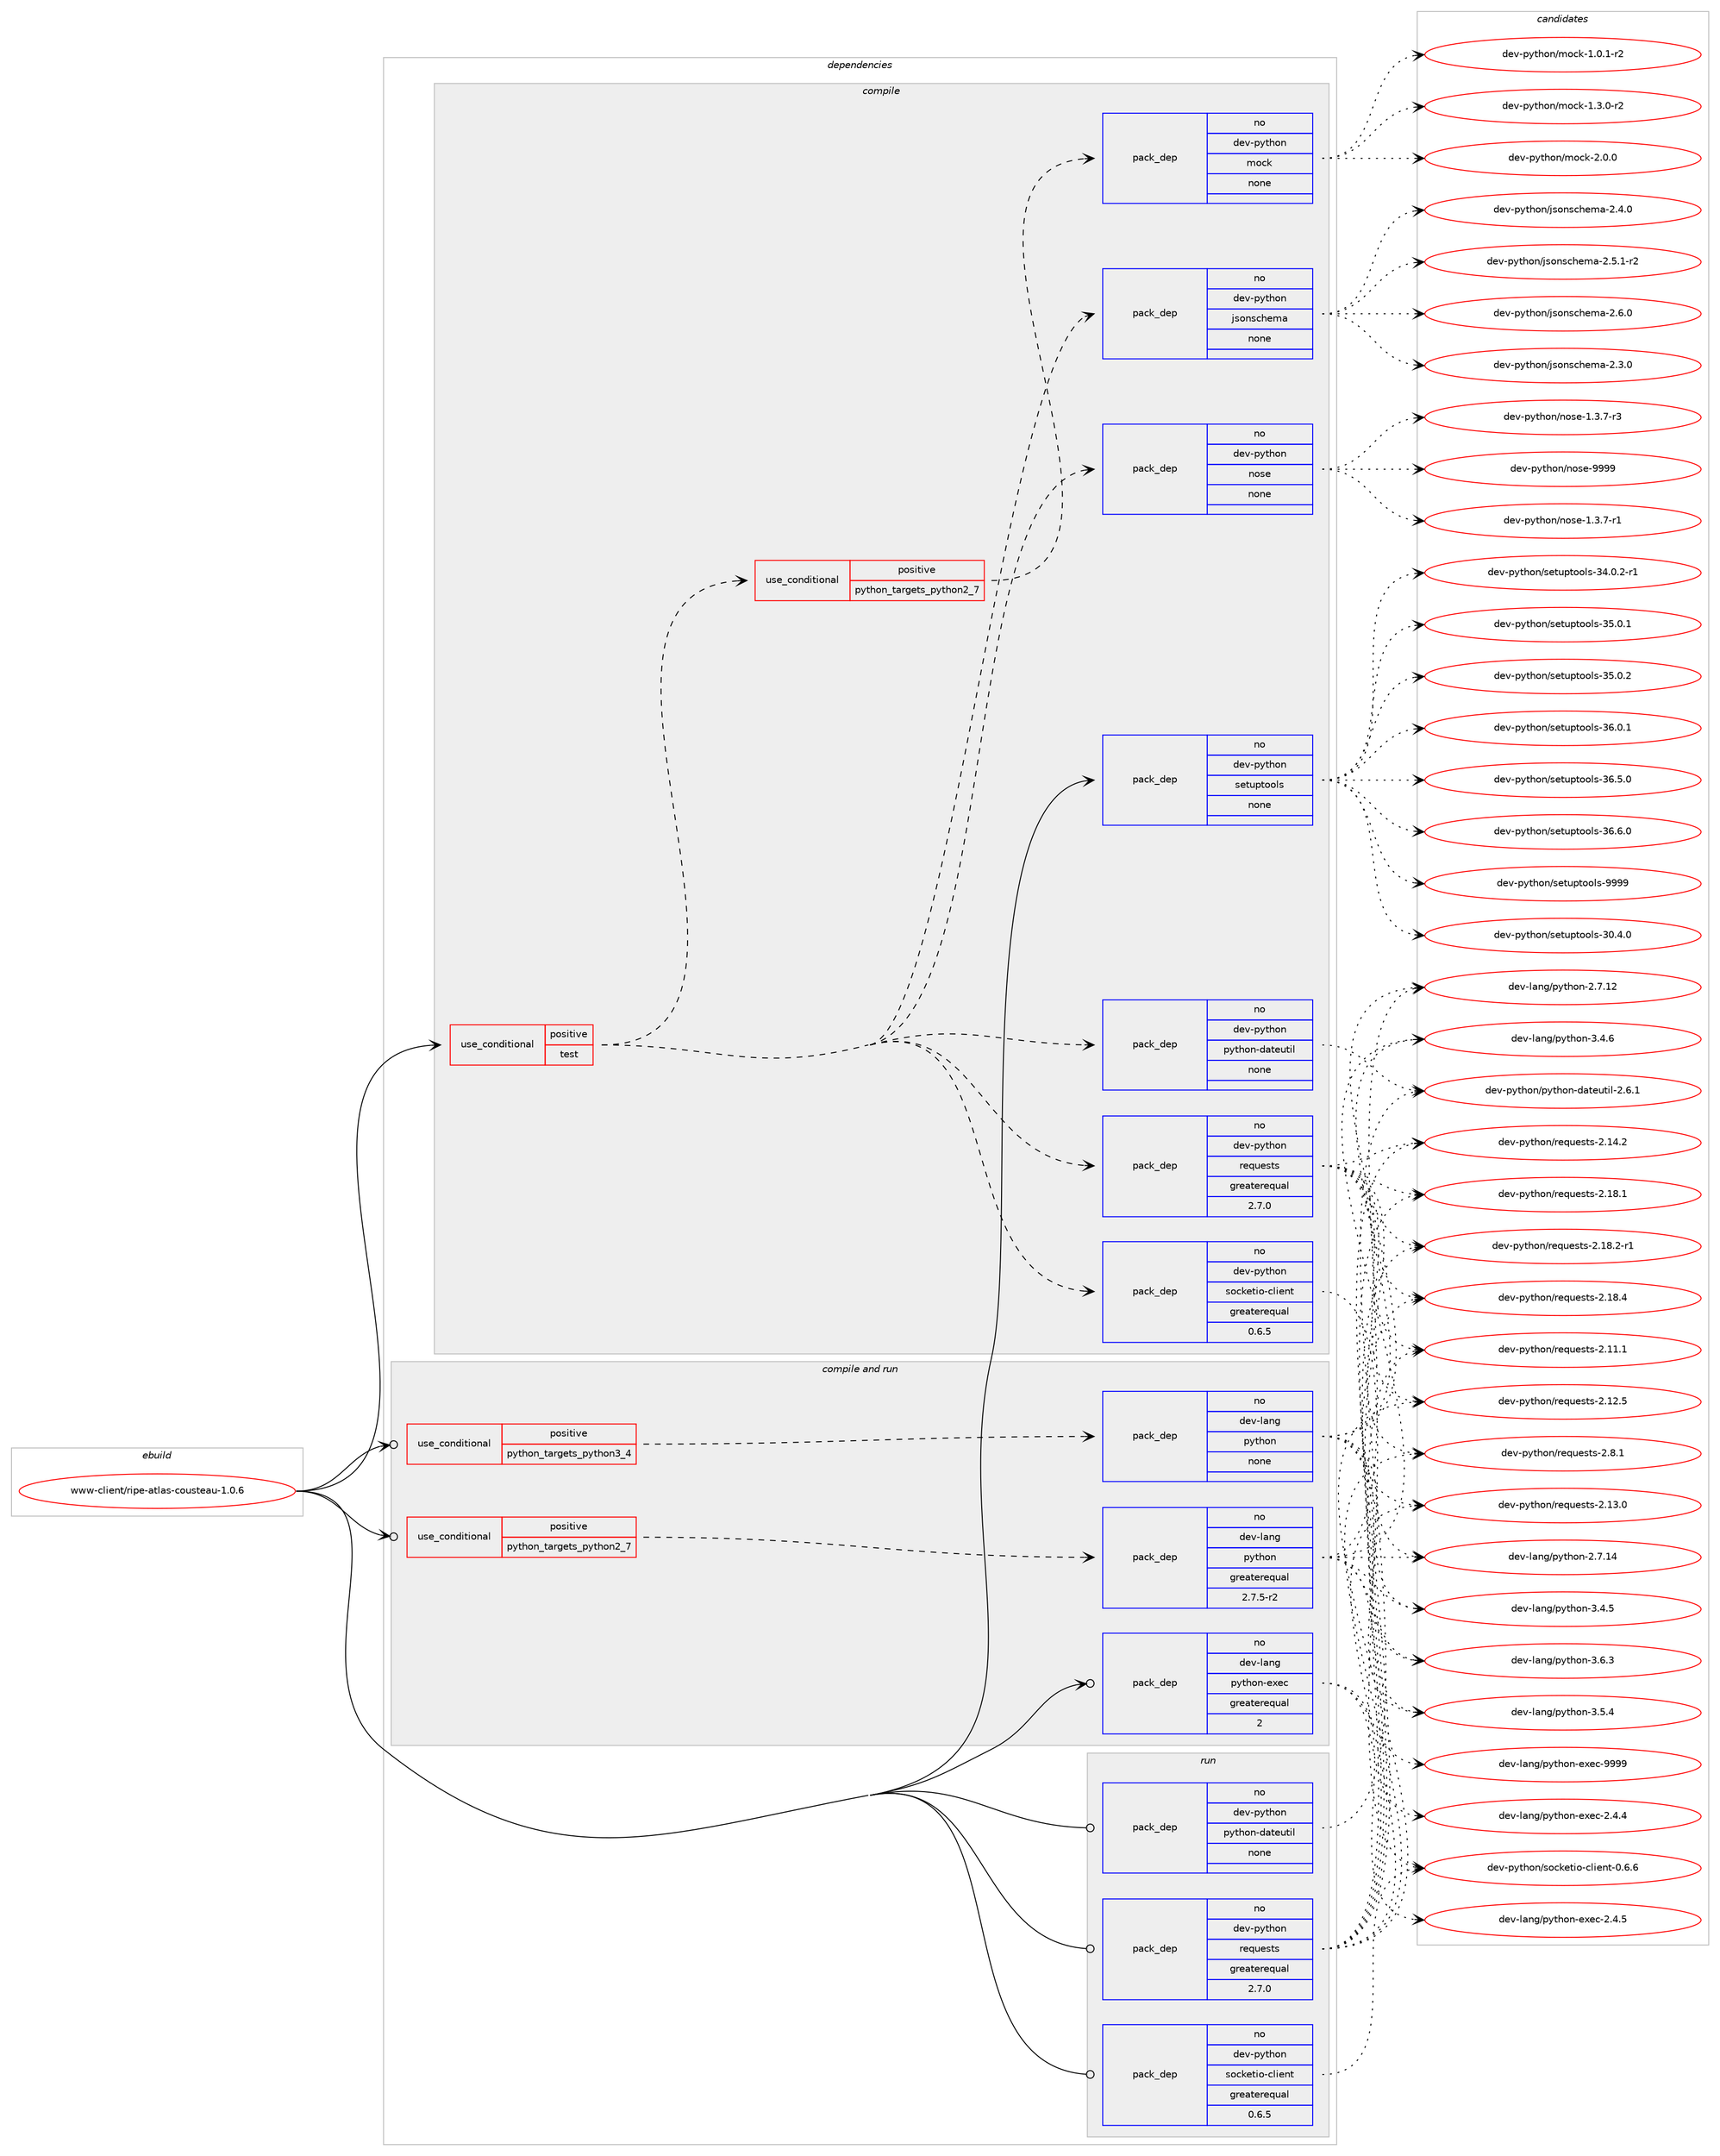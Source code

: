 digraph prolog {

# *************
# Graph options
# *************

newrank=true;
concentrate=true;
compound=true;
graph [rankdir=LR,fontname=Helvetica,fontsize=10,ranksep=1.5];#, ranksep=2.5, nodesep=0.2];
edge  [arrowhead=vee];
node  [fontname=Helvetica,fontsize=10];

# **********
# The ebuild
# **********

subgraph cluster_leftcol {
color=gray;
rank=same;
label=<<i>ebuild</i>>;
id [label="www-client/ripe-atlas-cousteau-1.0.6", color=red, width=4, href="../www-client/ripe-atlas-cousteau-1.0.6.svg"];
}

# ****************
# The dependencies
# ****************

subgraph cluster_midcol {
color=gray;
label=<<i>dependencies</i>>;
subgraph cluster_compile {
fillcolor="#eeeeee";
style=filled;
label=<<i>compile</i>>;
subgraph cond120112 {
dependency504603 [label=<<TABLE BORDER="0" CELLBORDER="1" CELLSPACING="0" CELLPADDING="4"><TR><TD ROWSPAN="3" CELLPADDING="10">use_conditional</TD></TR><TR><TD>positive</TD></TR><TR><TD>test</TD></TR></TABLE>>, shape=none, color=red];
subgraph pack375245 {
dependency504604 [label=<<TABLE BORDER="0" CELLBORDER="1" CELLSPACING="0" CELLPADDING="4" WIDTH="220"><TR><TD ROWSPAN="6" CELLPADDING="30">pack_dep</TD></TR><TR><TD WIDTH="110">no</TD></TR><TR><TD>dev-python</TD></TR><TR><TD>socketio-client</TD></TR><TR><TD>greaterequal</TD></TR><TR><TD>0.6.5</TD></TR></TABLE>>, shape=none, color=blue];
}
dependency504603:e -> dependency504604:w [weight=20,style="dashed",arrowhead="vee"];
subgraph pack375246 {
dependency504605 [label=<<TABLE BORDER="0" CELLBORDER="1" CELLSPACING="0" CELLPADDING="4" WIDTH="220"><TR><TD ROWSPAN="6" CELLPADDING="30">pack_dep</TD></TR><TR><TD WIDTH="110">no</TD></TR><TR><TD>dev-python</TD></TR><TR><TD>requests</TD></TR><TR><TD>greaterequal</TD></TR><TR><TD>2.7.0</TD></TR></TABLE>>, shape=none, color=blue];
}
dependency504603:e -> dependency504605:w [weight=20,style="dashed",arrowhead="vee"];
subgraph pack375247 {
dependency504606 [label=<<TABLE BORDER="0" CELLBORDER="1" CELLSPACING="0" CELLPADDING="4" WIDTH="220"><TR><TD ROWSPAN="6" CELLPADDING="30">pack_dep</TD></TR><TR><TD WIDTH="110">no</TD></TR><TR><TD>dev-python</TD></TR><TR><TD>python-dateutil</TD></TR><TR><TD>none</TD></TR><TR><TD></TD></TR></TABLE>>, shape=none, color=blue];
}
dependency504603:e -> dependency504606:w [weight=20,style="dashed",arrowhead="vee"];
subgraph pack375248 {
dependency504607 [label=<<TABLE BORDER="0" CELLBORDER="1" CELLSPACING="0" CELLPADDING="4" WIDTH="220"><TR><TD ROWSPAN="6" CELLPADDING="30">pack_dep</TD></TR><TR><TD WIDTH="110">no</TD></TR><TR><TD>dev-python</TD></TR><TR><TD>nose</TD></TR><TR><TD>none</TD></TR><TR><TD></TD></TR></TABLE>>, shape=none, color=blue];
}
dependency504603:e -> dependency504607:w [weight=20,style="dashed",arrowhead="vee"];
subgraph pack375249 {
dependency504608 [label=<<TABLE BORDER="0" CELLBORDER="1" CELLSPACING="0" CELLPADDING="4" WIDTH="220"><TR><TD ROWSPAN="6" CELLPADDING="30">pack_dep</TD></TR><TR><TD WIDTH="110">no</TD></TR><TR><TD>dev-python</TD></TR><TR><TD>jsonschema</TD></TR><TR><TD>none</TD></TR><TR><TD></TD></TR></TABLE>>, shape=none, color=blue];
}
dependency504603:e -> dependency504608:w [weight=20,style="dashed",arrowhead="vee"];
subgraph cond120113 {
dependency504609 [label=<<TABLE BORDER="0" CELLBORDER="1" CELLSPACING="0" CELLPADDING="4"><TR><TD ROWSPAN="3" CELLPADDING="10">use_conditional</TD></TR><TR><TD>positive</TD></TR><TR><TD>python_targets_python2_7</TD></TR></TABLE>>, shape=none, color=red];
subgraph pack375250 {
dependency504610 [label=<<TABLE BORDER="0" CELLBORDER="1" CELLSPACING="0" CELLPADDING="4" WIDTH="220"><TR><TD ROWSPAN="6" CELLPADDING="30">pack_dep</TD></TR><TR><TD WIDTH="110">no</TD></TR><TR><TD>dev-python</TD></TR><TR><TD>mock</TD></TR><TR><TD>none</TD></TR><TR><TD></TD></TR></TABLE>>, shape=none, color=blue];
}
dependency504609:e -> dependency504610:w [weight=20,style="dashed",arrowhead="vee"];
}
dependency504603:e -> dependency504609:w [weight=20,style="dashed",arrowhead="vee"];
}
id:e -> dependency504603:w [weight=20,style="solid",arrowhead="vee"];
subgraph pack375251 {
dependency504611 [label=<<TABLE BORDER="0" CELLBORDER="1" CELLSPACING="0" CELLPADDING="4" WIDTH="220"><TR><TD ROWSPAN="6" CELLPADDING="30">pack_dep</TD></TR><TR><TD WIDTH="110">no</TD></TR><TR><TD>dev-python</TD></TR><TR><TD>setuptools</TD></TR><TR><TD>none</TD></TR><TR><TD></TD></TR></TABLE>>, shape=none, color=blue];
}
id:e -> dependency504611:w [weight=20,style="solid",arrowhead="vee"];
}
subgraph cluster_compileandrun {
fillcolor="#eeeeee";
style=filled;
label=<<i>compile and run</i>>;
subgraph cond120114 {
dependency504612 [label=<<TABLE BORDER="0" CELLBORDER="1" CELLSPACING="0" CELLPADDING="4"><TR><TD ROWSPAN="3" CELLPADDING="10">use_conditional</TD></TR><TR><TD>positive</TD></TR><TR><TD>python_targets_python2_7</TD></TR></TABLE>>, shape=none, color=red];
subgraph pack375252 {
dependency504613 [label=<<TABLE BORDER="0" CELLBORDER="1" CELLSPACING="0" CELLPADDING="4" WIDTH="220"><TR><TD ROWSPAN="6" CELLPADDING="30">pack_dep</TD></TR><TR><TD WIDTH="110">no</TD></TR><TR><TD>dev-lang</TD></TR><TR><TD>python</TD></TR><TR><TD>greaterequal</TD></TR><TR><TD>2.7.5-r2</TD></TR></TABLE>>, shape=none, color=blue];
}
dependency504612:e -> dependency504613:w [weight=20,style="dashed",arrowhead="vee"];
}
id:e -> dependency504612:w [weight=20,style="solid",arrowhead="odotvee"];
subgraph cond120115 {
dependency504614 [label=<<TABLE BORDER="0" CELLBORDER="1" CELLSPACING="0" CELLPADDING="4"><TR><TD ROWSPAN="3" CELLPADDING="10">use_conditional</TD></TR><TR><TD>positive</TD></TR><TR><TD>python_targets_python3_4</TD></TR></TABLE>>, shape=none, color=red];
subgraph pack375253 {
dependency504615 [label=<<TABLE BORDER="0" CELLBORDER="1" CELLSPACING="0" CELLPADDING="4" WIDTH="220"><TR><TD ROWSPAN="6" CELLPADDING="30">pack_dep</TD></TR><TR><TD WIDTH="110">no</TD></TR><TR><TD>dev-lang</TD></TR><TR><TD>python</TD></TR><TR><TD>none</TD></TR><TR><TD></TD></TR></TABLE>>, shape=none, color=blue];
}
dependency504614:e -> dependency504615:w [weight=20,style="dashed",arrowhead="vee"];
}
id:e -> dependency504614:w [weight=20,style="solid",arrowhead="odotvee"];
subgraph pack375254 {
dependency504616 [label=<<TABLE BORDER="0" CELLBORDER="1" CELLSPACING="0" CELLPADDING="4" WIDTH="220"><TR><TD ROWSPAN="6" CELLPADDING="30">pack_dep</TD></TR><TR><TD WIDTH="110">no</TD></TR><TR><TD>dev-lang</TD></TR><TR><TD>python-exec</TD></TR><TR><TD>greaterequal</TD></TR><TR><TD>2</TD></TR></TABLE>>, shape=none, color=blue];
}
id:e -> dependency504616:w [weight=20,style="solid",arrowhead="odotvee"];
}
subgraph cluster_run {
fillcolor="#eeeeee";
style=filled;
label=<<i>run</i>>;
subgraph pack375255 {
dependency504617 [label=<<TABLE BORDER="0" CELLBORDER="1" CELLSPACING="0" CELLPADDING="4" WIDTH="220"><TR><TD ROWSPAN="6" CELLPADDING="30">pack_dep</TD></TR><TR><TD WIDTH="110">no</TD></TR><TR><TD>dev-python</TD></TR><TR><TD>python-dateutil</TD></TR><TR><TD>none</TD></TR><TR><TD></TD></TR></TABLE>>, shape=none, color=blue];
}
id:e -> dependency504617:w [weight=20,style="solid",arrowhead="odot"];
subgraph pack375256 {
dependency504618 [label=<<TABLE BORDER="0" CELLBORDER="1" CELLSPACING="0" CELLPADDING="4" WIDTH="220"><TR><TD ROWSPAN="6" CELLPADDING="30">pack_dep</TD></TR><TR><TD WIDTH="110">no</TD></TR><TR><TD>dev-python</TD></TR><TR><TD>requests</TD></TR><TR><TD>greaterequal</TD></TR><TR><TD>2.7.0</TD></TR></TABLE>>, shape=none, color=blue];
}
id:e -> dependency504618:w [weight=20,style="solid",arrowhead="odot"];
subgraph pack375257 {
dependency504619 [label=<<TABLE BORDER="0" CELLBORDER="1" CELLSPACING="0" CELLPADDING="4" WIDTH="220"><TR><TD ROWSPAN="6" CELLPADDING="30">pack_dep</TD></TR><TR><TD WIDTH="110">no</TD></TR><TR><TD>dev-python</TD></TR><TR><TD>socketio-client</TD></TR><TR><TD>greaterequal</TD></TR><TR><TD>0.6.5</TD></TR></TABLE>>, shape=none, color=blue];
}
id:e -> dependency504619:w [weight=20,style="solid",arrowhead="odot"];
}
}

# **************
# The candidates
# **************

subgraph cluster_choices {
rank=same;
color=gray;
label=<<i>candidates</i>>;

subgraph choice375245 {
color=black;
nodesep=1;
choice1001011184511212111610411111047115111991071011161051114599108105101110116454846544654 [label="dev-python/socketio-client-0.6.6", color=red, width=4,href="../dev-python/socketio-client-0.6.6.svg"];
dependency504604:e -> choice1001011184511212111610411111047115111991071011161051114599108105101110116454846544654:w [style=dotted,weight="100"];
}
subgraph choice375246 {
color=black;
nodesep=1;
choice100101118451121211161041111104711410111311710111511611545504649494649 [label="dev-python/requests-2.11.1", color=red, width=4,href="../dev-python/requests-2.11.1.svg"];
choice100101118451121211161041111104711410111311710111511611545504649504653 [label="dev-python/requests-2.12.5", color=red, width=4,href="../dev-python/requests-2.12.5.svg"];
choice100101118451121211161041111104711410111311710111511611545504649514648 [label="dev-python/requests-2.13.0", color=red, width=4,href="../dev-python/requests-2.13.0.svg"];
choice100101118451121211161041111104711410111311710111511611545504649524650 [label="dev-python/requests-2.14.2", color=red, width=4,href="../dev-python/requests-2.14.2.svg"];
choice100101118451121211161041111104711410111311710111511611545504649564649 [label="dev-python/requests-2.18.1", color=red, width=4,href="../dev-python/requests-2.18.1.svg"];
choice1001011184511212111610411111047114101113117101115116115455046495646504511449 [label="dev-python/requests-2.18.2-r1", color=red, width=4,href="../dev-python/requests-2.18.2-r1.svg"];
choice100101118451121211161041111104711410111311710111511611545504649564652 [label="dev-python/requests-2.18.4", color=red, width=4,href="../dev-python/requests-2.18.4.svg"];
choice1001011184511212111610411111047114101113117101115116115455046564649 [label="dev-python/requests-2.8.1", color=red, width=4,href="../dev-python/requests-2.8.1.svg"];
dependency504605:e -> choice100101118451121211161041111104711410111311710111511611545504649494649:w [style=dotted,weight="100"];
dependency504605:e -> choice100101118451121211161041111104711410111311710111511611545504649504653:w [style=dotted,weight="100"];
dependency504605:e -> choice100101118451121211161041111104711410111311710111511611545504649514648:w [style=dotted,weight="100"];
dependency504605:e -> choice100101118451121211161041111104711410111311710111511611545504649524650:w [style=dotted,weight="100"];
dependency504605:e -> choice100101118451121211161041111104711410111311710111511611545504649564649:w [style=dotted,weight="100"];
dependency504605:e -> choice1001011184511212111610411111047114101113117101115116115455046495646504511449:w [style=dotted,weight="100"];
dependency504605:e -> choice100101118451121211161041111104711410111311710111511611545504649564652:w [style=dotted,weight="100"];
dependency504605:e -> choice1001011184511212111610411111047114101113117101115116115455046564649:w [style=dotted,weight="100"];
}
subgraph choice375247 {
color=black;
nodesep=1;
choice10010111845112121116104111110471121211161041111104510097116101117116105108455046544649 [label="dev-python/python-dateutil-2.6.1", color=red, width=4,href="../dev-python/python-dateutil-2.6.1.svg"];
dependency504606:e -> choice10010111845112121116104111110471121211161041111104510097116101117116105108455046544649:w [style=dotted,weight="100"];
}
subgraph choice375248 {
color=black;
nodesep=1;
choice10010111845112121116104111110471101111151014549465146554511449 [label="dev-python/nose-1.3.7-r1", color=red, width=4,href="../dev-python/nose-1.3.7-r1.svg"];
choice10010111845112121116104111110471101111151014549465146554511451 [label="dev-python/nose-1.3.7-r3", color=red, width=4,href="../dev-python/nose-1.3.7-r3.svg"];
choice10010111845112121116104111110471101111151014557575757 [label="dev-python/nose-9999", color=red, width=4,href="../dev-python/nose-9999.svg"];
dependency504607:e -> choice10010111845112121116104111110471101111151014549465146554511449:w [style=dotted,weight="100"];
dependency504607:e -> choice10010111845112121116104111110471101111151014549465146554511451:w [style=dotted,weight="100"];
dependency504607:e -> choice10010111845112121116104111110471101111151014557575757:w [style=dotted,weight="100"];
}
subgraph choice375249 {
color=black;
nodesep=1;
choice10010111845112121116104111110471061151111101159910410110997455046514648 [label="dev-python/jsonschema-2.3.0", color=red, width=4,href="../dev-python/jsonschema-2.3.0.svg"];
choice10010111845112121116104111110471061151111101159910410110997455046524648 [label="dev-python/jsonschema-2.4.0", color=red, width=4,href="../dev-python/jsonschema-2.4.0.svg"];
choice100101118451121211161041111104710611511111011599104101109974550465346494511450 [label="dev-python/jsonschema-2.5.1-r2", color=red, width=4,href="../dev-python/jsonschema-2.5.1-r2.svg"];
choice10010111845112121116104111110471061151111101159910410110997455046544648 [label="dev-python/jsonschema-2.6.0", color=red, width=4,href="../dev-python/jsonschema-2.6.0.svg"];
dependency504608:e -> choice10010111845112121116104111110471061151111101159910410110997455046514648:w [style=dotted,weight="100"];
dependency504608:e -> choice10010111845112121116104111110471061151111101159910410110997455046524648:w [style=dotted,weight="100"];
dependency504608:e -> choice100101118451121211161041111104710611511111011599104101109974550465346494511450:w [style=dotted,weight="100"];
dependency504608:e -> choice10010111845112121116104111110471061151111101159910410110997455046544648:w [style=dotted,weight="100"];
}
subgraph choice375250 {
color=black;
nodesep=1;
choice1001011184511212111610411111047109111991074549464846494511450 [label="dev-python/mock-1.0.1-r2", color=red, width=4,href="../dev-python/mock-1.0.1-r2.svg"];
choice1001011184511212111610411111047109111991074549465146484511450 [label="dev-python/mock-1.3.0-r2", color=red, width=4,href="../dev-python/mock-1.3.0-r2.svg"];
choice100101118451121211161041111104710911199107455046484648 [label="dev-python/mock-2.0.0", color=red, width=4,href="../dev-python/mock-2.0.0.svg"];
dependency504610:e -> choice1001011184511212111610411111047109111991074549464846494511450:w [style=dotted,weight="100"];
dependency504610:e -> choice1001011184511212111610411111047109111991074549465146484511450:w [style=dotted,weight="100"];
dependency504610:e -> choice100101118451121211161041111104710911199107455046484648:w [style=dotted,weight="100"];
}
subgraph choice375251 {
color=black;
nodesep=1;
choice100101118451121211161041111104711510111611711211611111110811545514846524648 [label="dev-python/setuptools-30.4.0", color=red, width=4,href="../dev-python/setuptools-30.4.0.svg"];
choice1001011184511212111610411111047115101116117112116111111108115455152464846504511449 [label="dev-python/setuptools-34.0.2-r1", color=red, width=4,href="../dev-python/setuptools-34.0.2-r1.svg"];
choice100101118451121211161041111104711510111611711211611111110811545515346484649 [label="dev-python/setuptools-35.0.1", color=red, width=4,href="../dev-python/setuptools-35.0.1.svg"];
choice100101118451121211161041111104711510111611711211611111110811545515346484650 [label="dev-python/setuptools-35.0.2", color=red, width=4,href="../dev-python/setuptools-35.0.2.svg"];
choice100101118451121211161041111104711510111611711211611111110811545515446484649 [label="dev-python/setuptools-36.0.1", color=red, width=4,href="../dev-python/setuptools-36.0.1.svg"];
choice100101118451121211161041111104711510111611711211611111110811545515446534648 [label="dev-python/setuptools-36.5.0", color=red, width=4,href="../dev-python/setuptools-36.5.0.svg"];
choice100101118451121211161041111104711510111611711211611111110811545515446544648 [label="dev-python/setuptools-36.6.0", color=red, width=4,href="../dev-python/setuptools-36.6.0.svg"];
choice10010111845112121116104111110471151011161171121161111111081154557575757 [label="dev-python/setuptools-9999", color=red, width=4,href="../dev-python/setuptools-9999.svg"];
dependency504611:e -> choice100101118451121211161041111104711510111611711211611111110811545514846524648:w [style=dotted,weight="100"];
dependency504611:e -> choice1001011184511212111610411111047115101116117112116111111108115455152464846504511449:w [style=dotted,weight="100"];
dependency504611:e -> choice100101118451121211161041111104711510111611711211611111110811545515346484649:w [style=dotted,weight="100"];
dependency504611:e -> choice100101118451121211161041111104711510111611711211611111110811545515346484650:w [style=dotted,weight="100"];
dependency504611:e -> choice100101118451121211161041111104711510111611711211611111110811545515446484649:w [style=dotted,weight="100"];
dependency504611:e -> choice100101118451121211161041111104711510111611711211611111110811545515446534648:w [style=dotted,weight="100"];
dependency504611:e -> choice100101118451121211161041111104711510111611711211611111110811545515446544648:w [style=dotted,weight="100"];
dependency504611:e -> choice10010111845112121116104111110471151011161171121161111111081154557575757:w [style=dotted,weight="100"];
}
subgraph choice375252 {
color=black;
nodesep=1;
choice10010111845108971101034711212111610411111045504655464950 [label="dev-lang/python-2.7.12", color=red, width=4,href="../dev-lang/python-2.7.12.svg"];
choice10010111845108971101034711212111610411111045504655464952 [label="dev-lang/python-2.7.14", color=red, width=4,href="../dev-lang/python-2.7.14.svg"];
choice100101118451089711010347112121116104111110455146524653 [label="dev-lang/python-3.4.5", color=red, width=4,href="../dev-lang/python-3.4.5.svg"];
choice100101118451089711010347112121116104111110455146524654 [label="dev-lang/python-3.4.6", color=red, width=4,href="../dev-lang/python-3.4.6.svg"];
choice100101118451089711010347112121116104111110455146534652 [label="dev-lang/python-3.5.4", color=red, width=4,href="../dev-lang/python-3.5.4.svg"];
choice100101118451089711010347112121116104111110455146544651 [label="dev-lang/python-3.6.3", color=red, width=4,href="../dev-lang/python-3.6.3.svg"];
dependency504613:e -> choice10010111845108971101034711212111610411111045504655464950:w [style=dotted,weight="100"];
dependency504613:e -> choice10010111845108971101034711212111610411111045504655464952:w [style=dotted,weight="100"];
dependency504613:e -> choice100101118451089711010347112121116104111110455146524653:w [style=dotted,weight="100"];
dependency504613:e -> choice100101118451089711010347112121116104111110455146524654:w [style=dotted,weight="100"];
dependency504613:e -> choice100101118451089711010347112121116104111110455146534652:w [style=dotted,weight="100"];
dependency504613:e -> choice100101118451089711010347112121116104111110455146544651:w [style=dotted,weight="100"];
}
subgraph choice375253 {
color=black;
nodesep=1;
choice10010111845108971101034711212111610411111045504655464950 [label="dev-lang/python-2.7.12", color=red, width=4,href="../dev-lang/python-2.7.12.svg"];
choice10010111845108971101034711212111610411111045504655464952 [label="dev-lang/python-2.7.14", color=red, width=4,href="../dev-lang/python-2.7.14.svg"];
choice100101118451089711010347112121116104111110455146524653 [label="dev-lang/python-3.4.5", color=red, width=4,href="../dev-lang/python-3.4.5.svg"];
choice100101118451089711010347112121116104111110455146524654 [label="dev-lang/python-3.4.6", color=red, width=4,href="../dev-lang/python-3.4.6.svg"];
choice100101118451089711010347112121116104111110455146534652 [label="dev-lang/python-3.5.4", color=red, width=4,href="../dev-lang/python-3.5.4.svg"];
choice100101118451089711010347112121116104111110455146544651 [label="dev-lang/python-3.6.3", color=red, width=4,href="../dev-lang/python-3.6.3.svg"];
dependency504615:e -> choice10010111845108971101034711212111610411111045504655464950:w [style=dotted,weight="100"];
dependency504615:e -> choice10010111845108971101034711212111610411111045504655464952:w [style=dotted,weight="100"];
dependency504615:e -> choice100101118451089711010347112121116104111110455146524653:w [style=dotted,weight="100"];
dependency504615:e -> choice100101118451089711010347112121116104111110455146524654:w [style=dotted,weight="100"];
dependency504615:e -> choice100101118451089711010347112121116104111110455146534652:w [style=dotted,weight="100"];
dependency504615:e -> choice100101118451089711010347112121116104111110455146544651:w [style=dotted,weight="100"];
}
subgraph choice375254 {
color=black;
nodesep=1;
choice1001011184510897110103471121211161041111104510112010199455046524652 [label="dev-lang/python-exec-2.4.4", color=red, width=4,href="../dev-lang/python-exec-2.4.4.svg"];
choice1001011184510897110103471121211161041111104510112010199455046524653 [label="dev-lang/python-exec-2.4.5", color=red, width=4,href="../dev-lang/python-exec-2.4.5.svg"];
choice10010111845108971101034711212111610411111045101120101994557575757 [label="dev-lang/python-exec-9999", color=red, width=4,href="../dev-lang/python-exec-9999.svg"];
dependency504616:e -> choice1001011184510897110103471121211161041111104510112010199455046524652:w [style=dotted,weight="100"];
dependency504616:e -> choice1001011184510897110103471121211161041111104510112010199455046524653:w [style=dotted,weight="100"];
dependency504616:e -> choice10010111845108971101034711212111610411111045101120101994557575757:w [style=dotted,weight="100"];
}
subgraph choice375255 {
color=black;
nodesep=1;
choice10010111845112121116104111110471121211161041111104510097116101117116105108455046544649 [label="dev-python/python-dateutil-2.6.1", color=red, width=4,href="../dev-python/python-dateutil-2.6.1.svg"];
dependency504617:e -> choice10010111845112121116104111110471121211161041111104510097116101117116105108455046544649:w [style=dotted,weight="100"];
}
subgraph choice375256 {
color=black;
nodesep=1;
choice100101118451121211161041111104711410111311710111511611545504649494649 [label="dev-python/requests-2.11.1", color=red, width=4,href="../dev-python/requests-2.11.1.svg"];
choice100101118451121211161041111104711410111311710111511611545504649504653 [label="dev-python/requests-2.12.5", color=red, width=4,href="../dev-python/requests-2.12.5.svg"];
choice100101118451121211161041111104711410111311710111511611545504649514648 [label="dev-python/requests-2.13.0", color=red, width=4,href="../dev-python/requests-2.13.0.svg"];
choice100101118451121211161041111104711410111311710111511611545504649524650 [label="dev-python/requests-2.14.2", color=red, width=4,href="../dev-python/requests-2.14.2.svg"];
choice100101118451121211161041111104711410111311710111511611545504649564649 [label="dev-python/requests-2.18.1", color=red, width=4,href="../dev-python/requests-2.18.1.svg"];
choice1001011184511212111610411111047114101113117101115116115455046495646504511449 [label="dev-python/requests-2.18.2-r1", color=red, width=4,href="../dev-python/requests-2.18.2-r1.svg"];
choice100101118451121211161041111104711410111311710111511611545504649564652 [label="dev-python/requests-2.18.4", color=red, width=4,href="../dev-python/requests-2.18.4.svg"];
choice1001011184511212111610411111047114101113117101115116115455046564649 [label="dev-python/requests-2.8.1", color=red, width=4,href="../dev-python/requests-2.8.1.svg"];
dependency504618:e -> choice100101118451121211161041111104711410111311710111511611545504649494649:w [style=dotted,weight="100"];
dependency504618:e -> choice100101118451121211161041111104711410111311710111511611545504649504653:w [style=dotted,weight="100"];
dependency504618:e -> choice100101118451121211161041111104711410111311710111511611545504649514648:w [style=dotted,weight="100"];
dependency504618:e -> choice100101118451121211161041111104711410111311710111511611545504649524650:w [style=dotted,weight="100"];
dependency504618:e -> choice100101118451121211161041111104711410111311710111511611545504649564649:w [style=dotted,weight="100"];
dependency504618:e -> choice1001011184511212111610411111047114101113117101115116115455046495646504511449:w [style=dotted,weight="100"];
dependency504618:e -> choice100101118451121211161041111104711410111311710111511611545504649564652:w [style=dotted,weight="100"];
dependency504618:e -> choice1001011184511212111610411111047114101113117101115116115455046564649:w [style=dotted,weight="100"];
}
subgraph choice375257 {
color=black;
nodesep=1;
choice1001011184511212111610411111047115111991071011161051114599108105101110116454846544654 [label="dev-python/socketio-client-0.6.6", color=red, width=4,href="../dev-python/socketio-client-0.6.6.svg"];
dependency504619:e -> choice1001011184511212111610411111047115111991071011161051114599108105101110116454846544654:w [style=dotted,weight="100"];
}
}

}
